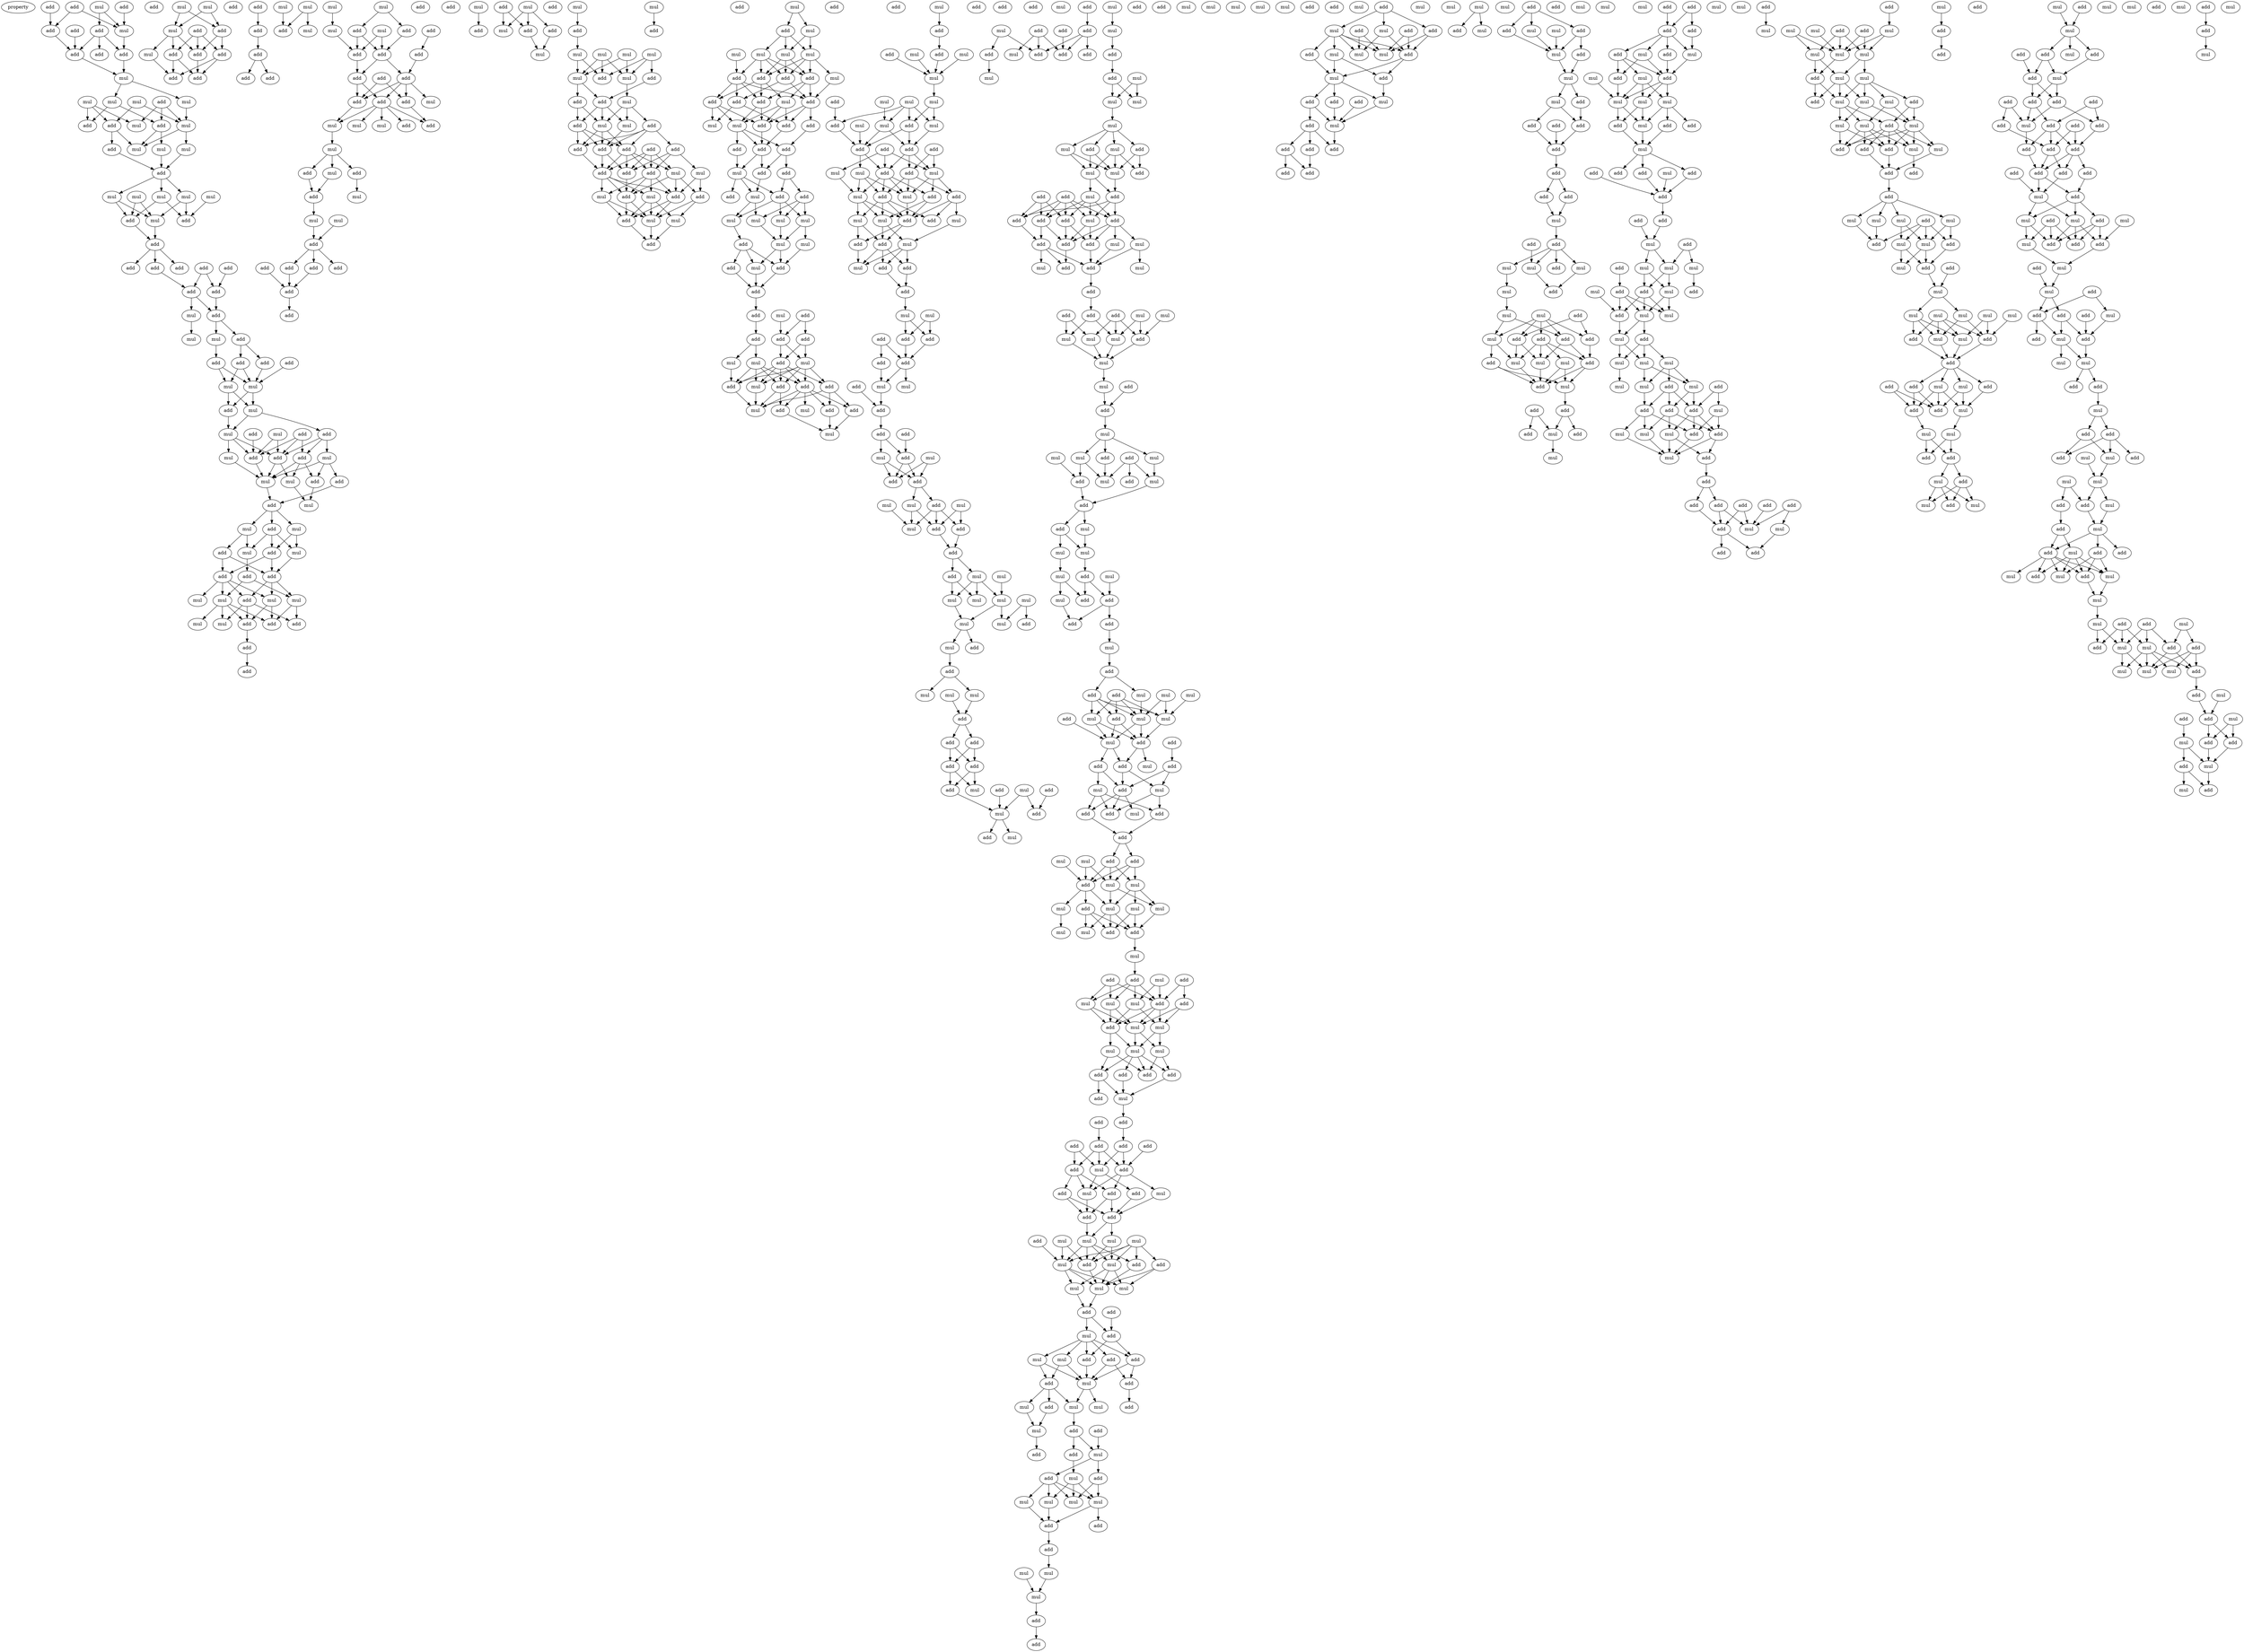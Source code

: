 digraph {
    node [fontcolor=black]
    property [mul=2,lf=1.3]
    0 [ label = add ];
    1 [ label = add ];
    2 [ label = add ];
    3 [ label = mul ];
    4 [ label = add ];
    5 [ label = add ];
    6 [ label = add ];
    7 [ label = mul ];
    8 [ label = add ];
    9 [ label = add ];
    10 [ label = add ];
    11 [ label = mul ];
    12 [ label = mul ];
    13 [ label = mul ];
    14 [ label = mul ];
    15 [ label = add ];
    16 [ label = mul ];
    17 [ label = add ];
    18 [ label = add ];
    19 [ label = mul ];
    20 [ label = add ];
    21 [ label = mul ];
    22 [ label = add ];
    23 [ label = mul ];
    24 [ label = mul ];
    25 [ label = mul ];
    26 [ label = add ];
    27 [ label = mul ];
    28 [ label = mul ];
    29 [ label = mul ];
    30 [ label = mul ];
    31 [ label = mul ];
    32 [ label = add ];
    33 [ label = add ];
    34 [ label = mul ];
    35 [ label = add ];
    36 [ label = add ];
    37 [ label = add ];
    38 [ label = add ];
    39 [ label = add ];
    40 [ label = add ];
    41 [ label = add ];
    42 [ label = add ];
    43 [ label = mul ];
    44 [ label = add ];
    45 [ label = mul ];
    46 [ label = add ];
    47 [ label = mul ];
    48 [ label = add ];
    49 [ label = add ];
    50 [ label = add ];
    51 [ label = add ];
    52 [ label = mul ];
    53 [ label = mul ];
    54 [ label = add ];
    55 [ label = mul ];
    56 [ label = add ];
    57 [ label = add ];
    58 [ label = mul ];
    59 [ label = add ];
    60 [ label = mul ];
    61 [ label = add ];
    62 [ label = mul ];
    63 [ label = add ];
    64 [ label = add ];
    65 [ label = mul ];
    66 [ label = add ];
    67 [ label = mul ];
    68 [ label = add ];
    69 [ label = mul ];
    70 [ label = mul ];
    71 [ label = add ];
    72 [ label = mul ];
    73 [ label = add ];
    74 [ label = mul ];
    75 [ label = add ];
    76 [ label = mul ];
    77 [ label = add ];
    78 [ label = add ];
    79 [ label = mul ];
    80 [ label = add ];
    81 [ label = add ];
    82 [ label = add ];
    83 [ label = mul ];
    84 [ label = add ];
    85 [ label = mul ];
    86 [ label = mul ];
    87 [ label = mul ];
    88 [ label = mul ];
    89 [ label = mul ];
    90 [ label = add ];
    91 [ label = add ];
    92 [ label = add ];
    93 [ label = add ];
    94 [ label = mul ];
    95 [ label = add ];
    96 [ label = mul ];
    97 [ label = add ];
    98 [ label = add ];
    99 [ label = mul ];
    100 [ label = add ];
    101 [ label = add ];
    102 [ label = add ];
    103 [ label = mul ];
    104 [ label = add ];
    105 [ label = add ];
    106 [ label = add ];
    107 [ label = add ];
    108 [ label = add ];
    109 [ label = add ];
    110 [ label = mul ];
    111 [ label = mul ];
    112 [ label = add ];
    113 [ label = add ];
    114 [ label = add ];
    115 [ label = mul ];
    116 [ label = mul ];
    117 [ label = mul ];
    118 [ label = mul ];
    119 [ label = add ];
    120 [ label = mul ];
    121 [ label = add ];
    122 [ label = add ];
    123 [ label = add ];
    124 [ label = add ];
    125 [ label = add ];
    126 [ label = add ];
    127 [ label = add ];
    128 [ label = add ];
    129 [ label = add ];
    130 [ label = mul ];
    131 [ label = add ];
    132 [ label = add ];
    133 [ label = mul ];
    134 [ label = add ];
    135 [ label = mul ];
    136 [ label = add ];
    137 [ label = mul ];
    138 [ label = mul ];
    139 [ label = mul ];
    140 [ label = add ];
    141 [ label = add ];
    142 [ label = mul ];
    143 [ label = add ];
    144 [ label = mul ];
    145 [ label = add ];
    146 [ label = mul ];
    147 [ label = add ];
    148 [ label = mul ];
    149 [ label = add ];
    150 [ label = add ];
    151 [ label = add ];
    152 [ label = add ];
    153 [ label = add ];
    154 [ label = add ];
    155 [ label = add ];
    156 [ label = add ];
    157 [ label = mul ];
    158 [ label = add ];
    159 [ label = mul ];
    160 [ label = add ];
    161 [ label = add ];
    162 [ label = add ];
    163 [ label = mul ];
    164 [ label = mul ];
    165 [ label = add ];
    166 [ label = mul ];
    167 [ label = mul ];
    168 [ label = mul ];
    169 [ label = mul ];
    170 [ label = mul ];
    171 [ label = add ];
    172 [ label = mul ];
    173 [ label = add ];
    174 [ label = add ];
    175 [ label = add ];
    176 [ label = mul ];
    177 [ label = add ];
    178 [ label = add ];
    179 [ label = mul ];
    180 [ label = mul ];
    181 [ label = add ];
    182 [ label = add ];
    183 [ label = add ];
    184 [ label = add ];
    185 [ label = add ];
    186 [ label = add ];
    187 [ label = mul ];
    188 [ label = add ];
    189 [ label = add ];
    190 [ label = mul ];
    191 [ label = mul ];
    192 [ label = add ];
    193 [ label = add ];
    194 [ label = mul ];
    195 [ label = add ];
    196 [ label = mul ];
    197 [ label = mul ];
    198 [ label = add ];
    199 [ label = add ];
    200 [ label = mul ];
    201 [ label = add ];
    202 [ label = add ];
    203 [ label = mul ];
    204 [ label = add ];
    205 [ label = add ];
    206 [ label = mul ];
    207 [ label = mul ];
    208 [ label = mul ];
    209 [ label = add ];
    210 [ label = mul ];
    211 [ label = mul ];
    212 [ label = add ];
    213 [ label = add ];
    214 [ label = add ];
    215 [ label = mul ];
    216 [ label = add ];
    217 [ label = add ];
    218 [ label = add ];
    219 [ label = add ];
    220 [ label = mul ];
    221 [ label = add ];
    222 [ label = mul ];
    223 [ label = add ];
    224 [ label = add ];
    225 [ label = add ];
    226 [ label = mul ];
    227 [ label = add ];
    228 [ label = add ];
    229 [ label = add ];
    230 [ label = add ];
    231 [ label = mul ];
    232 [ label = add ];
    233 [ label = mul ];
    234 [ label = add ];
    235 [ label = add ];
    236 [ label = add ];
    237 [ label = mul ];
    238 [ label = mul ];
    239 [ label = mul ];
    240 [ label = mul ];
    241 [ label = mul ];
    242 [ label = add ];
    243 [ label = mul ];
    244 [ label = add ];
    245 [ label = add ];
    246 [ label = mul ];
    247 [ label = add ];
    248 [ label = add ];
    249 [ label = add ];
    250 [ label = mul ];
    251 [ label = add ];
    252 [ label = add ];
    253 [ label = add ];
    254 [ label = mul ];
    255 [ label = mul ];
    256 [ label = add ];
    257 [ label = mul ];
    258 [ label = add ];
    259 [ label = add ];
    260 [ label = mul ];
    261 [ label = add ];
    262 [ label = add ];
    263 [ label = mul ];
    264 [ label = add ];
    265 [ label = add ];
    266 [ label = add ];
    267 [ label = mul ];
    268 [ label = mul ];
    269 [ label = mul ];
    270 [ label = add ];
    271 [ label = add ];
    272 [ label = add ];
    273 [ label = mul ];
    274 [ label = add ];
    275 [ label = mul ];
    276 [ label = mul ];
    277 [ label = mul ];
    278 [ label = mul ];
    279 [ label = mul ];
    280 [ label = add ];
    281 [ label = add ];
    282 [ label = mul ];
    283 [ label = mul ];
    284 [ label = add ];
    285 [ label = mul ];
    286 [ label = add ];
    287 [ label = add ];
    288 [ label = add ];
    289 [ label = add ];
    290 [ label = mul ];
    291 [ label = mul ];
    292 [ label = add ];
    293 [ label = mul ];
    294 [ label = add ];
    295 [ label = add ];
    296 [ label = add ];
    297 [ label = mul ];
    298 [ label = mul ];
    299 [ label = add ];
    300 [ label = mul ];
    301 [ label = add ];
    302 [ label = mul ];
    303 [ label = add ];
    304 [ label = mul ];
    305 [ label = add ];
    306 [ label = add ];
    307 [ label = mul ];
    308 [ label = add ];
    309 [ label = add ];
    310 [ label = mul ];
    311 [ label = add ];
    312 [ label = mul ];
    313 [ label = mul ];
    314 [ label = add ];
    315 [ label = add ];
    316 [ label = add ];
    317 [ label = add ];
    318 [ label = add ];
    319 [ label = add ];
    320 [ label = mul ];
    321 [ label = mul ];
    322 [ label = add ];
    323 [ label = add ];
    324 [ label = add ];
    325 [ label = add ];
    326 [ label = mul ];
    327 [ label = add ];
    328 [ label = mul ];
    329 [ label = add ];
    330 [ label = add ];
    331 [ label = mul ];
    332 [ label = add ];
    333 [ label = mul ];
    334 [ label = mul ];
    335 [ label = mul ];
    336 [ label = add ];
    337 [ label = add ];
    338 [ label = add ];
    339 [ label = add ];
    340 [ label = mul ];
    341 [ label = mul ];
    342 [ label = mul ];
    343 [ label = mul ];
    344 [ label = mul ];
    345 [ label = mul ];
    346 [ label = add ];
    347 [ label = mul ];
    348 [ label = mul ];
    349 [ label = mul ];
    350 [ label = add ];
    351 [ label = add ];
    352 [ label = mul ];
    353 [ label = mul ];
    354 [ label = mul ];
    355 [ label = add ];
    356 [ label = mul ];
    357 [ label = add ];
    358 [ label = add ];
    359 [ label = add ];
    360 [ label = add ];
    361 [ label = add ];
    362 [ label = mul ];
    363 [ label = mul ];
    364 [ label = add ];
    365 [ label = add ];
    366 [ label = add ];
    367 [ label = mul ];
    368 [ label = add ];
    369 [ label = add ];
    370 [ label = add ];
    371 [ label = mul ];
    372 [ label = add ];
    373 [ label = add ];
    374 [ label = add ];
    375 [ label = mul ];
    376 [ label = add ];
    377 [ label = add ];
    378 [ label = mul ];
    379 [ label = add ];
    380 [ label = add ];
    381 [ label = mul ];
    382 [ label = mul ];
    383 [ label = add ];
    384 [ label = add ];
    385 [ label = mul ];
    386 [ label = add ];
    387 [ label = add ];
    388 [ label = mul ];
    389 [ label = mul ];
    390 [ label = mul ];
    391 [ label = mul ];
    392 [ label = mul ];
    393 [ label = mul ];
    394 [ label = add ];
    395 [ label = add ];
    396 [ label = add ];
    397 [ label = mul ];
    398 [ label = mul ];
    399 [ label = mul ];
    400 [ label = add ];
    401 [ label = add ];
    402 [ label = add ];
    403 [ label = add ];
    404 [ label = add ];
    405 [ label = add ];
    406 [ label = mul ];
    407 [ label = add ];
    408 [ label = add ];
    409 [ label = add ];
    410 [ label = mul ];
    411 [ label = mul ];
    412 [ label = add ];
    413 [ label = add ];
    414 [ label = add ];
    415 [ label = mul ];
    416 [ label = mul ];
    417 [ label = add ];
    418 [ label = add ];
    419 [ label = mul ];
    420 [ label = add ];
    421 [ label = add ];
    422 [ label = mul ];
    423 [ label = mul ];
    424 [ label = mul ];
    425 [ label = mul ];
    426 [ label = add ];
    427 [ label = mul ];
    428 [ label = mul ];
    429 [ label = mul ];
    430 [ label = add ];
    431 [ label = add ];
    432 [ label = mul ];
    433 [ label = mul ];
    434 [ label = mul ];
    435 [ label = add ];
    436 [ label = add ];
    437 [ label = mul ];
    438 [ label = mul ];
    439 [ label = add ];
    440 [ label = add ];
    441 [ label = mul ];
    442 [ label = mul ];
    443 [ label = add ];
    444 [ label = add ];
    445 [ label = mul ];
    446 [ label = mul ];
    447 [ label = mul ];
    448 [ label = mul ];
    449 [ label = add ];
    450 [ label = mul ];
    451 [ label = mul ];
    452 [ label = add ];
    453 [ label = add ];
    454 [ label = mul ];
    455 [ label = add ];
    456 [ label = add ];
    457 [ label = mul ];
    458 [ label = add ];
    459 [ label = mul ];
    460 [ label = add ];
    461 [ label = mul ];
    462 [ label = add ];
    463 [ label = mul ];
    464 [ label = mul ];
    465 [ label = add ];
    466 [ label = mul ];
    467 [ label = mul ];
    468 [ label = add ];
    469 [ label = mul ];
    470 [ label = add ];
    471 [ label = add ];
    472 [ label = add ];
    473 [ label = mul ];
    474 [ label = add ];
    475 [ label = add ];
    476 [ label = mul ];
    477 [ label = mul ];
    478 [ label = add ];
    479 [ label = mul ];
    480 [ label = add ];
    481 [ label = add ];
    482 [ label = add ];
    483 [ label = add ];
    484 [ label = mul ];
    485 [ label = add ];
    486 [ label = add ];
    487 [ label = mul ];
    488 [ label = add ];
    489 [ label = mul ];
    490 [ label = mul ];
    491 [ label = mul ];
    492 [ label = add ];
    493 [ label = mul ];
    494 [ label = mul ];
    495 [ label = mul ];
    496 [ label = mul ];
    497 [ label = mul ];
    498 [ label = add ];
    499 [ label = add ];
    500 [ label = mul ];
    501 [ label = add ];
    502 [ label = add ];
    503 [ label = add ];
    504 [ label = mul ];
    505 [ label = mul ];
    506 [ label = add ];
    507 [ label = mul ];
    508 [ label = mul ];
    509 [ label = add ];
    510 [ label = mul ];
    511 [ label = add ];
    512 [ label = mul ];
    513 [ label = mul ];
    514 [ label = mul ];
    515 [ label = mul ];
    516 [ label = add ];
    517 [ label = add ];
    518 [ label = add ];
    519 [ label = add ];
    520 [ label = add ];
    521 [ label = mul ];
    522 [ label = add ];
    523 [ label = add ];
    524 [ label = add ];
    525 [ label = add ];
    526 [ label = add ];
    527 [ label = add ];
    528 [ label = add ];
    529 [ label = mul ];
    530 [ label = add ];
    531 [ label = mul ];
    532 [ label = mul ];
    533 [ label = add ];
    534 [ label = add ];
    535 [ label = mul ];
    536 [ label = add ];
    537 [ label = add ];
    538 [ label = add ];
    539 [ label = mul ];
    540 [ label = mul ];
    541 [ label = mul ];
    542 [ label = mul ];
    543 [ label = add ];
    544 [ label = mul ];
    545 [ label = add ];
    546 [ label = mul ];
    547 [ label = add ];
    548 [ label = add ];
    549 [ label = mul ];
    550 [ label = mul ];
    551 [ label = mul ];
    552 [ label = add ];
    553 [ label = add ];
    554 [ label = add ];
    555 [ label = mul ];
    556 [ label = mul ];
    557 [ label = mul ];
    558 [ label = add ];
    559 [ label = add ];
    560 [ label = add ];
    561 [ label = mul ];
    562 [ label = add ];
    563 [ label = add ];
    564 [ label = mul ];
    565 [ label = add ];
    566 [ label = add ];
    567 [ label = mul ];
    568 [ label = mul ];
    569 [ label = add ];
    570 [ label = add ];
    571 [ label = mul ];
    572 [ label = mul ];
    573 [ label = add ];
    574 [ label = add ];
    575 [ label = add ];
    576 [ label = add ];
    577 [ label = mul ];
    578 [ label = mul ];
    579 [ label = mul ];
    580 [ label = mul ];
    581 [ label = mul ];
    582 [ label = add ];
    583 [ label = add ];
    584 [ label = mul ];
    585 [ label = add ];
    586 [ label = add ];
    587 [ label = mul ];
    588 [ label = add ];
    589 [ label = mul ];
    590 [ label = mul ];
    591 [ label = add ];
    592 [ label = mul ];
    593 [ label = add ];
    594 [ label = add ];
    595 [ label = mul ];
    596 [ label = add ];
    597 [ label = add ];
    598 [ label = add ];
    599 [ label = mul ];
    600 [ label = add ];
    601 [ label = mul ];
    602 [ label = mul ];
    603 [ label = mul ];
    604 [ label = add ];
    605 [ label = mul ];
    606 [ label = add ];
    607 [ label = add ];
    608 [ label = mul ];
    609 [ label = add ];
    610 [ label = add ];
    611 [ label = mul ];
    612 [ label = add ];
    613 [ label = mul ];
    614 [ label = add ];
    615 [ label = add ];
    616 [ label = add ];
    617 [ label = add ];
    618 [ label = mul ];
    619 [ label = add ];
    620 [ label = mul ];
    621 [ label = add ];
    622 [ label = mul ];
    623 [ label = mul ];
    624 [ label = add ];
    625 [ label = add ];
    626 [ label = add ];
    627 [ label = mul ];
    628 [ label = add ];
    629 [ label = mul ];
    630 [ label = add ];
    631 [ label = mul ];
    632 [ label = mul ];
    633 [ label = add ];
    634 [ label = mul ];
    635 [ label = add ];
    636 [ label = add ];
    637 [ label = add ];
    638 [ label = add ];
    639 [ label = add ];
    640 [ label = mul ];
    641 [ label = add ];
    642 [ label = add ];
    643 [ label = mul ];
    644 [ label = add ];
    645 [ label = add ];
    646 [ label = mul ];
    647 [ label = add ];
    648 [ label = mul ];
    649 [ label = mul ];
    650 [ label = add ];
    651 [ label = mul ];
    652 [ label = mul ];
    653 [ label = add ];
    654 [ label = mul ];
    655 [ label = mul ];
    656 [ label = add ];
    657 [ label = add ];
    658 [ label = mul ];
    659 [ label = add ];
    660 [ label = add ];
    661 [ label = add ];
    662 [ label = mul ];
    663 [ label = add ];
    664 [ label = mul ];
    665 [ label = mul ];
    666 [ label = mul ];
    667 [ label = add ];
    668 [ label = add ];
    669 [ label = add ];
    670 [ label = mul ];
    671 [ label = mul ];
    672 [ label = add ];
    673 [ label = add ];
    674 [ label = mul ];
    675 [ label = add ];
    676 [ label = add ];
    677 [ label = add ];
    678 [ label = add ];
    679 [ label = add ];
    680 [ label = mul ];
    681 [ label = mul ];
    682 [ label = add ];
    683 [ label = mul ];
    684 [ label = add ];
    685 [ label = add ];
    686 [ label = mul ];
    687 [ label = mul ];
    688 [ label = mul ];
    689 [ label = mul ];
    690 [ label = add ];
    691 [ label = add ];
    692 [ label = add ];
    693 [ label = mul ];
    694 [ label = mul ];
    695 [ label = mul ];
    696 [ label = add ];
    697 [ label = mul ];
    698 [ label = add ];
    699 [ label = add ];
    700 [ label = add ];
    701 [ label = add ];
    702 [ label = add ];
    703 [ label = mul ];
    704 [ label = add ];
    705 [ label = add ];
    706 [ label = mul ];
    707 [ label = mul ];
    708 [ label = add ];
    709 [ label = mul ];
    710 [ label = mul ];
    711 [ label = mul ];
    712 [ label = add ];
    713 [ label = add ];
    714 [ label = add ];
    715 [ label = mul ];
    716 [ label = add ];
    717 [ label = mul ];
    718 [ label = mul ];
    719 [ label = add ];
    720 [ label = mul ];
    721 [ label = mul ];
    722 [ label = mul ];
    723 [ label = mul ];
    724 [ label = add ];
    725 [ label = mul ];
    726 [ label = add ];
    727 [ label = mul ];
    728 [ label = mul ];
    729 [ label = add ];
    730 [ label = add ];
    731 [ label = mul ];
    732 [ label = add ];
    733 [ label = mul ];
    734 [ label = add ];
    735 [ label = mul ];
    736 [ label = mul ];
    737 [ label = add ];
    738 [ label = mul ];
    739 [ label = add ];
    740 [ label = add ];
    741 [ label = add ];
    742 [ label = add ];
    743 [ label = add ];
    744 [ label = add ];
    745 [ label = add ];
    746 [ label = mul ];
    747 [ label = add ];
    748 [ label = mul ];
    749 [ label = add ];
    750 [ label = add ];
    751 [ label = add ];
    752 [ label = mul ];
    753 [ label = add ];
    754 [ label = add ];
    755 [ label = mul ];
    756 [ label = mul ];
    757 [ label = add ];
    758 [ label = mul ];
    759 [ label = mul ];
    760 [ label = mul ];
    761 [ label = mul ];
    762 [ label = add ];
    763 [ label = mul ];
    764 [ label = mul ];
    765 [ label = mul ];
    766 [ label = add ];
    767 [ label = mul ];
    768 [ label = mul ];
    769 [ label = add ];
    770 [ label = mul ];
    771 [ label = add ];
    772 [ label = mul ];
    773 [ label = mul ];
    774 [ label = mul ];
    775 [ label = add ];
    776 [ label = add ];
    777 [ label = mul ];
    778 [ label = add ];
    779 [ label = add ];
    780 [ label = add ];
    781 [ label = add ];
    782 [ label = mul ];
    783 [ label = mul ];
    784 [ label = mul ];
    785 [ label = mul ];
    786 [ label = add ];
    787 [ label = add ];
    788 [ label = add ];
    789 [ label = mul ];
    790 [ label = mul ];
    791 [ label = add ];
    792 [ label = add ];
    793 [ label = mul ];
    794 [ label = mul ];
    795 [ label = mul ];
    796 [ label = mul ];
    797 [ label = mul ];
    798 [ label = mul ];
    799 [ label = mul ];
    800 [ label = add ];
    801 [ label = mul ];
    802 [ label = add ];
    803 [ label = mul ];
    804 [ label = add ];
    805 [ label = mul ];
    806 [ label = add ];
    807 [ label = add ];
    808 [ label = add ];
    809 [ label = mul ];
    810 [ label = add ];
    811 [ label = mul ];
    812 [ label = add ];
    813 [ label = mul ];
    814 [ label = mul ];
    815 [ label = add ];
    816 [ label = add ];
    817 [ label = add ];
    818 [ label = mul ];
    819 [ label = mul ];
    820 [ label = add ];
    821 [ label = mul ];
    822 [ label = mul ];
    823 [ label = add ];
    824 [ label = add ];
    825 [ label = add ];
    826 [ label = mul ];
    827 [ label = add ];
    828 [ label = mul ];
    829 [ label = mul ];
    830 [ label = add ];
    831 [ label = mul ];
    832 [ label = add ];
    833 [ label = add ];
    834 [ label = add ];
    835 [ label = mul ];
    836 [ label = add ];
    837 [ label = add ];
    838 [ label = add ];
    839 [ label = add ];
    840 [ label = add ];
    841 [ label = add ];
    842 [ label = add ];
    843 [ label = add ];
    844 [ label = mul ];
    845 [ label = add ];
    846 [ label = add ];
    847 [ label = add ];
    848 [ label = add ];
    849 [ label = add ];
    850 [ label = add ];
    851 [ label = add ];
    852 [ label = add ];
    853 [ label = mul ];
    854 [ label = add ];
    855 [ label = mul ];
    856 [ label = add ];
    857 [ label = mul ];
    858 [ label = mul ];
    859 [ label = add ];
    860 [ label = mul ];
    861 [ label = add ];
    862 [ label = add ];
    863 [ label = add ];
    864 [ label = mul ];
    865 [ label = mul ];
    866 [ label = add ];
    867 [ label = add ];
    868 [ label = add ];
    869 [ label = mul ];
    870 [ label = add ];
    871 [ label = mul ];
    872 [ label = add ];
    873 [ label = add ];
    874 [ label = mul ];
    875 [ label = mul ];
    876 [ label = mul ];
    877 [ label = add ];
    878 [ label = add ];
    879 [ label = add ];
    880 [ label = mul ];
    881 [ label = add ];
    882 [ label = add ];
    883 [ label = add ];
    884 [ label = add ];
    885 [ label = mul ];
    886 [ label = mul ];
    887 [ label = mul ];
    888 [ label = mul ];
    889 [ label = mul ];
    890 [ label = mul ];
    891 [ label = add ];
    892 [ label = add ];
    893 [ label = add ];
    894 [ label = mul ];
    895 [ label = mul ];
    896 [ label = add ];
    897 [ label = add ];
    898 [ label = add ];
    899 [ label = add ];
    900 [ label = mul ];
    901 [ label = mul ];
    902 [ label = mul ];
    903 [ label = add ];
    904 [ label = mul ];
    905 [ label = add ];
    906 [ label = mul ];
    907 [ label = add ];
    908 [ label = mul ];
    909 [ label = mul ];
    910 [ label = add ];
    911 [ label = add ];
    912 [ label = add ];
    913 [ label = mul ];
    914 [ label = mul ];
    915 [ label = mul ];
    916 [ label = add ];
    917 [ label = mul ];
    918 [ label = add ];
    919 [ label = mul ];
    920 [ label = mul ];
    921 [ label = add ];
    922 [ label = add ];
    923 [ label = mul ];
    924 [ label = add ];
    925 [ label = add ];
    926 [ label = add ];
    927 [ label = mul ];
    928 [ label = mul ];
    929 [ label = add ];
    930 [ label = add ];
    931 [ label = add ];
    932 [ label = mul ];
    933 [ label = mul ];
    0 -> 5 [ name = 0 ];
    1 -> 5 [ name = 1 ];
    1 -> 7 [ name = 2 ];
    2 -> 7 [ name = 3 ];
    3 -> 6 [ name = 4 ];
    3 -> 7 [ name = 5 ];
    4 -> 8 [ name = 6 ];
    5 -> 8 [ name = 7 ];
    6 -> 8 [ name = 8 ];
    6 -> 9 [ name = 9 ];
    6 -> 10 [ name = 10 ];
    7 -> 10 [ name = 11 ];
    8 -> 11 [ name = 12 ];
    10 -> 11 [ name = 13 ];
    11 -> 13 [ name = 14 ];
    11 -> 16 [ name = 15 ];
    12 -> 17 [ name = 16 ];
    12 -> 18 [ name = 17 ];
    12 -> 21 [ name = 18 ];
    13 -> 17 [ name = 19 ];
    13 -> 20 [ name = 20 ];
    14 -> 18 [ name = 21 ];
    14 -> 19 [ name = 22 ];
    15 -> 19 [ name = 23 ];
    15 -> 20 [ name = 24 ];
    15 -> 21 [ name = 25 ];
    16 -> 19 [ name = 26 ];
    18 -> 22 [ name = 27 ];
    18 -> 23 [ name = 28 ];
    19 -> 23 [ name = 29 ];
    19 -> 24 [ name = 30 ];
    20 -> 23 [ name = 31 ];
    20 -> 25 [ name = 32 ];
    22 -> 26 [ name = 33 ];
    24 -> 26 [ name = 34 ];
    25 -> 26 [ name = 35 ];
    26 -> 28 [ name = 36 ];
    26 -> 30 [ name = 37 ];
    26 -> 31 [ name = 38 ];
    27 -> 33 [ name = 39 ];
    27 -> 34 [ name = 40 ];
    28 -> 33 [ name = 41 ];
    28 -> 34 [ name = 42 ];
    29 -> 32 [ name = 43 ];
    30 -> 32 [ name = 44 ];
    30 -> 33 [ name = 45 ];
    31 -> 32 [ name = 46 ];
    31 -> 34 [ name = 47 ];
    33 -> 35 [ name = 48 ];
    34 -> 35 [ name = 49 ];
    35 -> 36 [ name = 50 ];
    35 -> 37 [ name = 51 ];
    35 -> 38 [ name = 52 ];
    38 -> 41 [ name = 53 ];
    39 -> 41 [ name = 54 ];
    39 -> 42 [ name = 55 ];
    40 -> 42 [ name = 56 ];
    41 -> 43 [ name = 57 ];
    41 -> 44 [ name = 58 ];
    42 -> 44 [ name = 59 ];
    43 -> 47 [ name = 60 ];
    44 -> 45 [ name = 61 ];
    44 -> 46 [ name = 62 ];
    45 -> 51 [ name = 63 ];
    46 -> 48 [ name = 64 ];
    46 -> 50 [ name = 65 ];
    48 -> 53 [ name = 66 ];
    49 -> 53 [ name = 67 ];
    50 -> 52 [ name = 68 ];
    50 -> 53 [ name = 69 ];
    51 -> 52 [ name = 70 ];
    51 -> 53 [ name = 71 ];
    52 -> 54 [ name = 72 ];
    52 -> 55 [ name = 73 ];
    53 -> 54 [ name = 74 ];
    53 -> 55 [ name = 75 ];
    54 -> 58 [ name = 76 ];
    55 -> 58 [ name = 77 ];
    55 -> 59 [ name = 78 ];
    56 -> 64 [ name = 79 ];
    57 -> 61 [ name = 80 ];
    57 -> 63 [ name = 81 ];
    57 -> 64 [ name = 82 ];
    58 -> 63 [ name = 83 ];
    58 -> 64 [ name = 84 ];
    58 -> 65 [ name = 85 ];
    59 -> 61 [ name = 86 ];
    59 -> 62 [ name = 87 ];
    59 -> 63 [ name = 88 ];
    60 -> 63 [ name = 89 ];
    60 -> 64 [ name = 90 ];
    61 -> 67 [ name = 91 ];
    61 -> 68 [ name = 92 ];
    61 -> 69 [ name = 93 ];
    62 -> 66 [ name = 94 ];
    62 -> 68 [ name = 95 ];
    62 -> 69 [ name = 96 ];
    63 -> 67 [ name = 97 ];
    63 -> 69 [ name = 98 ];
    64 -> 69 [ name = 99 ];
    65 -> 69 [ name = 100 ];
    66 -> 71 [ name = 101 ];
    67 -> 70 [ name = 102 ];
    68 -> 70 [ name = 103 ];
    69 -> 71 [ name = 104 ];
    71 -> 72 [ name = 105 ];
    71 -> 74 [ name = 106 ];
    71 -> 75 [ name = 107 ];
    72 -> 76 [ name = 108 ];
    72 -> 78 [ name = 109 ];
    74 -> 77 [ name = 110 ];
    74 -> 79 [ name = 111 ];
    75 -> 76 [ name = 112 ];
    75 -> 77 [ name = 113 ];
    75 -> 79 [ name = 114 ];
    76 -> 80 [ name = 115 ];
    77 -> 81 [ name = 116 ];
    77 -> 82 [ name = 117 ];
    78 -> 81 [ name = 118 ];
    78 -> 82 [ name = 119 ];
    79 -> 82 [ name = 120 ];
    80 -> 83 [ name = 121 ];
    80 -> 86 [ name = 122 ];
    81 -> 84 [ name = 123 ];
    81 -> 85 [ name = 124 ];
    81 -> 86 [ name = 125 ];
    81 -> 87 [ name = 126 ];
    82 -> 83 [ name = 127 ];
    82 -> 84 [ name = 128 ];
    82 -> 85 [ name = 129 ];
    83 -> 91 [ name = 130 ];
    83 -> 92 [ name = 131 ];
    84 -> 89 [ name = 132 ];
    84 -> 90 [ name = 133 ];
    84 -> 91 [ name = 134 ];
    85 -> 90 [ name = 135 ];
    85 -> 92 [ name = 136 ];
    86 -> 88 [ name = 137 ];
    86 -> 89 [ name = 138 ];
    86 -> 90 [ name = 139 ];
    86 -> 92 [ name = 140 ];
    90 -> 93 [ name = 141 ];
    93 -> 97 [ name = 142 ];
    94 -> 99 [ name = 143 ];
    94 -> 100 [ name = 144 ];
    96 -> 99 [ name = 145 ];
    96 -> 100 [ name = 146 ];
    98 -> 101 [ name = 147 ];
    98 -> 102 [ name = 148 ];
    98 -> 104 [ name = 149 ];
    99 -> 102 [ name = 150 ];
    99 -> 103 [ name = 151 ];
    99 -> 104 [ name = 152 ];
    100 -> 101 [ name = 153 ];
    100 -> 102 [ name = 154 ];
    101 -> 106 [ name = 155 ];
    101 -> 107 [ name = 156 ];
    102 -> 106 [ name = 157 ];
    103 -> 107 [ name = 158 ];
    104 -> 106 [ name = 159 ];
    104 -> 107 [ name = 160 ];
    105 -> 108 [ name = 161 ];
    108 -> 109 [ name = 162 ];
    109 -> 112 [ name = 163 ];
    109 -> 113 [ name = 164 ];
    110 -> 114 [ name = 165 ];
    110 -> 115 [ name = 166 ];
    111 -> 114 [ name = 167 ];
    116 -> 121 [ name = 168 ];
    116 -> 122 [ name = 169 ];
    117 -> 118 [ name = 170 ];
    118 -> 123 [ name = 171 ];
    119 -> 125 [ name = 172 ];
    120 -> 123 [ name = 173 ];
    120 -> 124 [ name = 174 ];
    121 -> 123 [ name = 175 ];
    121 -> 124 [ name = 176 ];
    122 -> 124 [ name = 177 ];
    123 -> 128 [ name = 178 ];
    124 -> 126 [ name = 179 ];
    124 -> 128 [ name = 180 ];
    125 -> 126 [ name = 181 ];
    126 -> 129 [ name = 182 ];
    126 -> 130 [ name = 183 ];
    126 -> 131 [ name = 184 ];
    126 -> 132 [ name = 185 ];
    127 -> 129 [ name = 186 ];
    127 -> 131 [ name = 187 ];
    128 -> 131 [ name = 188 ];
    128 -> 132 [ name = 189 ];
    129 -> 134 [ name = 190 ];
    131 -> 137 [ name = 191 ];
    132 -> 133 [ name = 192 ];
    132 -> 134 [ name = 193 ];
    132 -> 135 [ name = 194 ];
    132 -> 136 [ name = 195 ];
    132 -> 137 [ name = 196 ];
    137 -> 138 [ name = 197 ];
    138 -> 139 [ name = 198 ];
    138 -> 140 [ name = 199 ];
    138 -> 141 [ name = 200 ];
    139 -> 143 [ name = 201 ];
    140 -> 143 [ name = 202 ];
    141 -> 142 [ name = 203 ];
    143 -> 144 [ name = 204 ];
    144 -> 150 [ name = 205 ];
    146 -> 150 [ name = 206 ];
    148 -> 149 [ name = 207 ];
    150 -> 151 [ name = 208 ];
    150 -> 152 [ name = 209 ];
    150 -> 154 [ name = 210 ];
    151 -> 155 [ name = 211 ];
    152 -> 155 [ name = 212 ];
    153 -> 155 [ name = 213 ];
    155 -> 156 [ name = 214 ];
    157 -> 159 [ name = 215 ];
    157 -> 160 [ name = 216 ];
    157 -> 161 [ name = 217 ];
    158 -> 159 [ name = 218 ];
    158 -> 161 [ name = 219 ];
    160 -> 164 [ name = 220 ];
    161 -> 164 [ name = 221 ];
    163 -> 165 [ name = 222 ];
    165 -> 166 [ name = 223 ];
    166 -> 171 [ name = 224 ];
    166 -> 172 [ name = 225 ];
    167 -> 170 [ name = 226 ];
    167 -> 171 [ name = 227 ];
    167 -> 172 [ name = 228 ];
    168 -> 170 [ name = 229 ];
    168 -> 171 [ name = 230 ];
    168 -> 173 [ name = 231 ];
    169 -> 170 [ name = 232 ];
    169 -> 172 [ name = 233 ];
    170 -> 176 [ name = 234 ];
    172 -> 174 [ name = 235 ];
    172 -> 175 [ name = 236 ];
    173 -> 175 [ name = 237 ];
    174 -> 178 [ name = 238 ];
    174 -> 179 [ name = 239 ];
    175 -> 178 [ name = 240 ];
    175 -> 179 [ name = 241 ];
    175 -> 180 [ name = 242 ];
    176 -> 177 [ name = 243 ];
    176 -> 179 [ name = 244 ];
    176 -> 180 [ name = 245 ];
    177 -> 181 [ name = 246 ];
    177 -> 183 [ name = 247 ];
    177 -> 184 [ name = 248 ];
    177 -> 185 [ name = 249 ];
    178 -> 181 [ name = 250 ];
    178 -> 183 [ name = 251 ];
    178 -> 185 [ name = 252 ];
    179 -> 181 [ name = 253 ];
    179 -> 183 [ name = 254 ];
    179 -> 185 [ name = 255 ];
    180 -> 181 [ name = 256 ];
    181 -> 186 [ name = 257 ];
    181 -> 188 [ name = 258 ];
    182 -> 186 [ name = 259 ];
    182 -> 188 [ name = 260 ];
    182 -> 189 [ name = 261 ];
    182 -> 190 [ name = 262 ];
    183 -> 186 [ name = 263 ];
    184 -> 187 [ name = 264 ];
    184 -> 188 [ name = 265 ];
    184 -> 189 [ name = 266 ];
    185 -> 186 [ name = 267 ];
    185 -> 188 [ name = 268 ];
    185 -> 189 [ name = 269 ];
    185 -> 190 [ name = 270 ];
    186 -> 191 [ name = 271 ];
    186 -> 192 [ name = 272 ];
    186 -> 193 [ name = 273 ];
    186 -> 194 [ name = 274 ];
    187 -> 193 [ name = 275 ];
    187 -> 195 [ name = 276 ];
    188 -> 192 [ name = 277 ];
    189 -> 191 [ name = 278 ];
    189 -> 192 [ name = 279 ];
    189 -> 193 [ name = 280 ];
    189 -> 194 [ name = 281 ];
    190 -> 192 [ name = 282 ];
    190 -> 193 [ name = 283 ];
    190 -> 195 [ name = 284 ];
    191 -> 197 [ name = 285 ];
    191 -> 198 [ name = 286 ];
    192 -> 197 [ name = 287 ];
    192 -> 198 [ name = 288 ];
    193 -> 197 [ name = 289 ];
    193 -> 198 [ name = 290 ];
    194 -> 196 [ name = 291 ];
    194 -> 197 [ name = 292 ];
    194 -> 198 [ name = 293 ];
    195 -> 196 [ name = 294 ];
    195 -> 197 [ name = 295 ];
    196 -> 199 [ name = 296 ];
    197 -> 199 [ name = 297 ];
    198 -> 199 [ name = 298 ];
    200 -> 201 [ name = 299 ];
    203 -> 205 [ name = 300 ];
    203 -> 206 [ name = 301 ];
    205 -> 208 [ name = 302 ];
    205 -> 210 [ name = 303 ];
    205 -> 211 [ name = 304 ];
    206 -> 208 [ name = 305 ];
    206 -> 210 [ name = 306 ];
    207 -> 214 [ name = 307 ];
    208 -> 212 [ name = 308 ];
    208 -> 213 [ name = 309 ];
    208 -> 215 [ name = 310 ];
    208 -> 216 [ name = 311 ];
    210 -> 212 [ name = 312 ];
    210 -> 213 [ name = 313 ];
    210 -> 216 [ name = 314 ];
    211 -> 212 [ name = 315 ];
    211 -> 213 [ name = 316 ];
    211 -> 214 [ name = 317 ];
    211 -> 216 [ name = 318 ];
    212 -> 217 [ name = 319 ];
    212 -> 221 [ name = 320 ];
    213 -> 219 [ name = 321 ];
    213 -> 220 [ name = 322 ];
    213 -> 221 [ name = 323 ];
    214 -> 217 [ name = 324 ];
    214 -> 218 [ name = 325 ];
    214 -> 219 [ name = 326 ];
    214 -> 221 [ name = 327 ];
    215 -> 221 [ name = 328 ];
    216 -> 218 [ name = 329 ];
    216 -> 219 [ name = 330 ];
    216 -> 220 [ name = 331 ];
    217 -> 222 [ name = 332 ];
    217 -> 223 [ name = 333 ];
    218 -> 222 [ name = 334 ];
    218 -> 224 [ name = 335 ];
    218 -> 226 [ name = 336 ];
    219 -> 224 [ name = 337 ];
    219 -> 226 [ name = 338 ];
    220 -> 223 [ name = 339 ];
    220 -> 224 [ name = 340 ];
    220 -> 226 [ name = 341 ];
    221 -> 223 [ name = 342 ];
    221 -> 224 [ name = 343 ];
    221 -> 225 [ name = 344 ];
    223 -> 227 [ name = 345 ];
    224 -> 227 [ name = 346 ];
    225 -> 229 [ name = 347 ];
    226 -> 227 [ name = 348 ];
    226 -> 228 [ name = 349 ];
    226 -> 229 [ name = 350 ];
    227 -> 231 [ name = 351 ];
    227 -> 232 [ name = 352 ];
    228 -> 231 [ name = 353 ];
    229 -> 230 [ name = 354 ];
    229 -> 232 [ name = 355 ];
    230 -> 234 [ name = 356 ];
    230 -> 235 [ name = 357 ];
    231 -> 233 [ name = 358 ];
    231 -> 234 [ name = 359 ];
    231 -> 236 [ name = 360 ];
    232 -> 233 [ name = 361 ];
    233 -> 237 [ name = 362 ];
    233 -> 239 [ name = 363 ];
    234 -> 237 [ name = 364 ];
    234 -> 238 [ name = 365 ];
    234 -> 240 [ name = 366 ];
    235 -> 238 [ name = 367 ];
    235 -> 239 [ name = 368 ];
    235 -> 240 [ name = 369 ];
    237 -> 242 [ name = 370 ];
    238 -> 241 [ name = 371 ];
    238 -> 243 [ name = 372 ];
    239 -> 241 [ name = 373 ];
    240 -> 241 [ name = 374 ];
    241 -> 244 [ name = 375 ];
    241 -> 246 [ name = 376 ];
    242 -> 244 [ name = 377 ];
    242 -> 245 [ name = 378 ];
    242 -> 246 [ name = 379 ];
    243 -> 244 [ name = 380 ];
    244 -> 247 [ name = 381 ];
    245 -> 247 [ name = 382 ];
    246 -> 247 [ name = 383 ];
    247 -> 249 [ name = 384 ];
    248 -> 252 [ name = 385 ];
    248 -> 253 [ name = 386 ];
    249 -> 251 [ name = 387 ];
    250 -> 252 [ name = 388 ];
    251 -> 254 [ name = 389 ];
    251 -> 255 [ name = 390 ];
    252 -> 256 [ name = 391 ];
    252 -> 257 [ name = 392 ];
    253 -> 256 [ name = 393 ];
    253 -> 257 [ name = 394 ];
    254 -> 262 [ name = 395 ];
    255 -> 258 [ name = 396 ];
    255 -> 259 [ name = 397 ];
    255 -> 260 [ name = 398 ];
    255 -> 262 [ name = 399 ];
    256 -> 258 [ name = 400 ];
    256 -> 259 [ name = 401 ];
    256 -> 260 [ name = 402 ];
    256 -> 261 [ name = 403 ];
    256 -> 262 [ name = 404 ];
    257 -> 258 [ name = 405 ];
    257 -> 259 [ name = 406 ];
    257 -> 260 [ name = 407 ];
    257 -> 261 [ name = 408 ];
    257 -> 262 [ name = 409 ];
    258 -> 263 [ name = 410 ];
    258 -> 264 [ name = 411 ];
    258 -> 265 [ name = 412 ];
    258 -> 266 [ name = 413 ];
    258 -> 267 [ name = 414 ];
    259 -> 263 [ name = 415 ];
    259 -> 265 [ name = 416 ];
    260 -> 263 [ name = 417 ];
    261 -> 263 [ name = 418 ];
    261 -> 264 [ name = 419 ];
    261 -> 266 [ name = 420 ];
    262 -> 263 [ name = 421 ];
    264 -> 268 [ name = 422 ];
    265 -> 268 [ name = 423 ];
    266 -> 268 [ name = 424 ];
    269 -> 271 [ name = 425 ];
    271 -> 274 [ name = 426 ];
    272 -> 276 [ name = 427 ];
    273 -> 276 [ name = 428 ];
    274 -> 276 [ name = 429 ];
    275 -> 276 [ name = 430 ];
    276 -> 277 [ name = 431 ];
    277 -> 281 [ name = 432 ];
    277 -> 282 [ name = 433 ];
    278 -> 283 [ name = 434 ];
    279 -> 281 [ name = 435 ];
    279 -> 282 [ name = 436 ];
    279 -> 283 [ name = 437 ];
    279 -> 284 [ name = 438 ];
    280 -> 284 [ name = 439 ];
    281 -> 286 [ name = 440 ];
    281 -> 288 [ name = 441 ];
    282 -> 288 [ name = 442 ];
    283 -> 286 [ name = 443 ];
    283 -> 288 [ name = 444 ];
    284 -> 286 [ name = 445 ];
    285 -> 286 [ name = 446 ];
    286 -> 290 [ name = 447 ];
    286 -> 294 [ name = 448 ];
    287 -> 292 [ name = 449 ];
    287 -> 293 [ name = 450 ];
    288 -> 292 [ name = 451 ];
    288 -> 293 [ name = 452 ];
    288 -> 294 [ name = 453 ];
    289 -> 291 [ name = 454 ];
    289 -> 293 [ name = 455 ];
    289 -> 294 [ name = 456 ];
    290 -> 296 [ name = 457 ];
    290 -> 297 [ name = 458 ];
    290 -> 298 [ name = 459 ];
    291 -> 298 [ name = 460 ];
    292 -> 295 [ name = 461 ];
    292 -> 296 [ name = 462 ];
    292 -> 297 [ name = 463 ];
    293 -> 295 [ name = 464 ];
    293 -> 297 [ name = 465 ];
    293 -> 299 [ name = 466 ];
    294 -> 296 [ name = 467 ];
    294 -> 297 [ name = 468 ];
    294 -> 298 [ name = 469 ];
    294 -> 299 [ name = 470 ];
    295 -> 301 [ name = 471 ];
    295 -> 303 [ name = 472 ];
    295 -> 304 [ name = 473 ];
    296 -> 300 [ name = 474 ];
    296 -> 301 [ name = 475 ];
    296 -> 302 [ name = 476 ];
    296 -> 303 [ name = 477 ];
    297 -> 301 [ name = 478 ];
    298 -> 300 [ name = 479 ];
    298 -> 301 [ name = 480 ];
    298 -> 302 [ name = 481 ];
    299 -> 300 [ name = 482 ];
    299 -> 301 [ name = 483 ];
    300 -> 305 [ name = 484 ];
    300 -> 307 [ name = 485 ];
    301 -> 305 [ name = 486 ];
    301 -> 306 [ name = 487 ];
    302 -> 305 [ name = 488 ];
    302 -> 306 [ name = 489 ];
    304 -> 307 [ name = 490 ];
    305 -> 308 [ name = 491 ];
    305 -> 309 [ name = 492 ];
    305 -> 310 [ name = 493 ];
    306 -> 310 [ name = 494 ];
    307 -> 308 [ name = 495 ];
    307 -> 309 [ name = 496 ];
    307 -> 310 [ name = 497 ];
    308 -> 311 [ name = 498 ];
    309 -> 311 [ name = 499 ];
    311 -> 313 [ name = 500 ];
    312 -> 314 [ name = 501 ];
    312 -> 315 [ name = 502 ];
    313 -> 314 [ name = 503 ];
    313 -> 315 [ name = 504 ];
    314 -> 319 [ name = 505 ];
    315 -> 319 [ name = 506 ];
    316 -> 318 [ name = 507 ];
    316 -> 319 [ name = 508 ];
    318 -> 320 [ name = 509 ];
    319 -> 320 [ name = 510 ];
    319 -> 321 [ name = 511 ];
    320 -> 323 [ name = 512 ];
    322 -> 323 [ name = 513 ];
    323 -> 325 [ name = 514 ];
    324 -> 327 [ name = 515 ];
    325 -> 326 [ name = 516 ];
    325 -> 327 [ name = 517 ];
    326 -> 329 [ name = 518 ];
    326 -> 330 [ name = 519 ];
    327 -> 329 [ name = 520 ];
    327 -> 330 [ name = 521 ];
    328 -> 329 [ name = 522 ];
    328 -> 330 [ name = 523 ];
    329 -> 332 [ name = 524 ];
    329 -> 334 [ name = 525 ];
    331 -> 336 [ name = 526 ];
    331 -> 337 [ name = 527 ];
    332 -> 335 [ name = 528 ];
    332 -> 336 [ name = 529 ];
    332 -> 337 [ name = 530 ];
    333 -> 335 [ name = 531 ];
    334 -> 335 [ name = 532 ];
    334 -> 336 [ name = 533 ];
    336 -> 338 [ name = 534 ];
    337 -> 338 [ name = 535 ];
    338 -> 339 [ name = 536 ];
    338 -> 341 [ name = 537 ];
    339 -> 343 [ name = 538 ];
    339 -> 345 [ name = 539 ];
    340 -> 344 [ name = 540 ];
    341 -> 343 [ name = 541 ];
    341 -> 344 [ name = 542 ];
    341 -> 345 [ name = 543 ];
    342 -> 346 [ name = 544 ];
    342 -> 347 [ name = 545 ];
    343 -> 348 [ name = 546 ];
    344 -> 347 [ name = 547 ];
    344 -> 348 [ name = 548 ];
    348 -> 349 [ name = 549 ];
    348 -> 350 [ name = 550 ];
    349 -> 351 [ name = 551 ];
    351 -> 353 [ name = 552 ];
    351 -> 354 [ name = 553 ];
    352 -> 357 [ name = 554 ];
    354 -> 357 [ name = 555 ];
    357 -> 358 [ name = 556 ];
    357 -> 359 [ name = 557 ];
    358 -> 360 [ name = 558 ];
    358 -> 361 [ name = 559 ];
    359 -> 360 [ name = 560 ];
    359 -> 361 [ name = 561 ];
    360 -> 362 [ name = 562 ];
    360 -> 366 [ name = 563 ];
    361 -> 362 [ name = 564 ];
    361 -> 366 [ name = 565 ];
    363 -> 367 [ name = 566 ];
    363 -> 368 [ name = 567 ];
    364 -> 368 [ name = 568 ];
    365 -> 367 [ name = 569 ];
    366 -> 367 [ name = 570 ];
    367 -> 370 [ name = 571 ];
    367 -> 371 [ name = 572 ];
    369 -> 374 [ name = 573 ];
    372 -> 379 [ name = 574 ];
    373 -> 376 [ name = 575 ];
    373 -> 378 [ name = 576 ];
    373 -> 379 [ name = 577 ];
    374 -> 376 [ name = 578 ];
    374 -> 377 [ name = 579 ];
    374 -> 379 [ name = 580 ];
    375 -> 376 [ name = 581 ];
    375 -> 380 [ name = 582 ];
    380 -> 381 [ name = 583 ];
    382 -> 385 [ name = 584 ];
    385 -> 386 [ name = 585 ];
    386 -> 387 [ name = 586 ];
    387 -> 389 [ name = 587 ];
    387 -> 390 [ name = 588 ];
    388 -> 389 [ name = 589 ];
    388 -> 390 [ name = 590 ];
    389 -> 391 [ name = 591 ];
    391 -> 392 [ name = 592 ];
    391 -> 393 [ name = 593 ];
    391 -> 394 [ name = 594 ];
    391 -> 395 [ name = 595 ];
    392 -> 397 [ name = 596 ];
    392 -> 398 [ name = 597 ];
    393 -> 396 [ name = 598 ];
    393 -> 397 [ name = 599 ];
    393 -> 398 [ name = 600 ];
    394 -> 397 [ name = 601 ];
    394 -> 398 [ name = 602 ];
    395 -> 396 [ name = 603 ];
    395 -> 398 [ name = 604 ];
    397 -> 399 [ name = 605 ];
    397 -> 401 [ name = 606 ];
    398 -> 401 [ name = 607 ];
    399 -> 403 [ name = 608 ];
    399 -> 405 [ name = 609 ];
    399 -> 406 [ name = 610 ];
    399 -> 407 [ name = 611 ];
    400 -> 403 [ name = 612 ];
    400 -> 404 [ name = 613 ];
    400 -> 407 [ name = 614 ];
    401 -> 404 [ name = 615 ];
    401 -> 405 [ name = 616 ];
    401 -> 406 [ name = 617 ];
    402 -> 403 [ name = 618 ];
    402 -> 404 [ name = 619 ];
    402 -> 405 [ name = 620 ];
    402 -> 406 [ name = 621 ];
    402 -> 407 [ name = 622 ];
    403 -> 409 [ name = 623 ];
    403 -> 412 [ name = 624 ];
    404 -> 409 [ name = 625 ];
    405 -> 408 [ name = 626 ];
    405 -> 410 [ name = 627 ];
    405 -> 411 [ name = 628 ];
    405 -> 412 [ name = 629 ];
    406 -> 408 [ name = 630 ];
    406 -> 412 [ name = 631 ];
    407 -> 408 [ name = 632 ];
    407 -> 412 [ name = 633 ];
    408 -> 414 [ name = 634 ];
    409 -> 413 [ name = 635 ];
    409 -> 414 [ name = 636 ];
    409 -> 415 [ name = 637 ];
    410 -> 414 [ name = 638 ];
    411 -> 414 [ name = 639 ];
    411 -> 416 [ name = 640 ];
    412 -> 413 [ name = 641 ];
    414 -> 417 [ name = 642 ];
    417 -> 418 [ name = 643 ];
    418 -> 424 [ name = 644 ];
    418 -> 425 [ name = 645 ];
    419 -> 425 [ name = 646 ];
    419 -> 426 [ name = 647 ];
    420 -> 423 [ name = 648 ];
    420 -> 424 [ name = 649 ];
    421 -> 423 [ name = 650 ];
    421 -> 425 [ name = 651 ];
    421 -> 426 [ name = 652 ];
    422 -> 426 [ name = 653 ];
    423 -> 427 [ name = 654 ];
    424 -> 427 [ name = 655 ];
    425 -> 427 [ name = 656 ];
    426 -> 427 [ name = 657 ];
    427 -> 428 [ name = 658 ];
    428 -> 431 [ name = 659 ];
    430 -> 431 [ name = 660 ];
    431 -> 433 [ name = 661 ];
    433 -> 434 [ name = 662 ];
    433 -> 436 [ name = 663 ];
    433 -> 438 [ name = 664 ];
    434 -> 439 [ name = 665 ];
    434 -> 441 [ name = 666 ];
    435 -> 440 [ name = 667 ];
    435 -> 441 [ name = 668 ];
    435 -> 442 [ name = 669 ];
    436 -> 441 [ name = 670 ];
    437 -> 439 [ name = 671 ];
    438 -> 442 [ name = 672 ];
    439 -> 443 [ name = 673 ];
    442 -> 443 [ name = 674 ];
    443 -> 444 [ name = 675 ];
    443 -> 445 [ name = 676 ];
    444 -> 446 [ name = 677 ];
    444 -> 447 [ name = 678 ];
    445 -> 446 [ name = 679 ];
    446 -> 449 [ name = 680 ];
    447 -> 448 [ name = 681 ];
    448 -> 451 [ name = 682 ];
    448 -> 452 [ name = 683 ];
    449 -> 452 [ name = 684 ];
    449 -> 453 [ name = 685 ];
    450 -> 453 [ name = 686 ];
    451 -> 456 [ name = 687 ];
    453 -> 455 [ name = 688 ];
    453 -> 456 [ name = 689 ];
    455 -> 457 [ name = 690 ];
    457 -> 458 [ name = 691 ];
    458 -> 459 [ name = 692 ];
    458 -> 460 [ name = 693 ];
    459 -> 467 [ name = 694 ];
    460 -> 464 [ name = 695 ];
    460 -> 466 [ name = 696 ];
    460 -> 467 [ name = 697 ];
    460 -> 468 [ name = 698 ];
    461 -> 466 [ name = 699 ];
    462 -> 464 [ name = 700 ];
    462 -> 466 [ name = 701 ];
    462 -> 467 [ name = 702 ];
    462 -> 468 [ name = 703 ];
    463 -> 466 [ name = 704 ];
    463 -> 467 [ name = 705 ];
    464 -> 469 [ name = 706 ];
    464 -> 470 [ name = 707 ];
    465 -> 469 [ name = 708 ];
    466 -> 470 [ name = 709 ];
    467 -> 469 [ name = 710 ];
    467 -> 470 [ name = 711 ];
    468 -> 469 [ name = 712 ];
    468 -> 470 [ name = 713 ];
    469 -> 472 [ name = 714 ];
    469 -> 475 [ name = 715 ];
    470 -> 472 [ name = 716 ];
    470 -> 473 [ name = 717 ];
    471 -> 474 [ name = 718 ];
    472 -> 476 [ name = 719 ];
    472 -> 478 [ name = 720 ];
    474 -> 476 [ name = 721 ];
    474 -> 478 [ name = 722 ];
    475 -> 477 [ name = 723 ];
    475 -> 478 [ name = 724 ];
    476 -> 480 [ name = 725 ];
    476 -> 481 [ name = 726 ];
    477 -> 480 [ name = 727 ];
    477 -> 481 [ name = 728 ];
    477 -> 482 [ name = 729 ];
    478 -> 479 [ name = 730 ];
    478 -> 481 [ name = 731 ];
    478 -> 482 [ name = 732 ];
    480 -> 483 [ name = 733 ];
    482 -> 483 [ name = 734 ];
    483 -> 485 [ name = 735 ];
    483 -> 486 [ name = 736 ];
    484 -> 488 [ name = 737 ];
    484 -> 489 [ name = 738 ];
    485 -> 488 [ name = 739 ];
    485 -> 489 [ name = 740 ];
    485 -> 490 [ name = 741 ];
    486 -> 488 [ name = 742 ];
    486 -> 489 [ name = 743 ];
    486 -> 490 [ name = 744 ];
    487 -> 488 [ name = 745 ];
    488 -> 492 [ name = 746 ];
    488 -> 494 [ name = 747 ];
    488 -> 495 [ name = 748 ];
    489 -> 491 [ name = 749 ];
    489 -> 494 [ name = 750 ];
    490 -> 491 [ name = 751 ];
    490 -> 493 [ name = 752 ];
    490 -> 494 [ name = 753 ];
    491 -> 499 [ name = 754 ];
    492 -> 496 [ name = 755 ];
    492 -> 498 [ name = 756 ];
    492 -> 499 [ name = 757 ];
    493 -> 498 [ name = 758 ];
    493 -> 499 [ name = 759 ];
    494 -> 496 [ name = 760 ];
    494 -> 498 [ name = 761 ];
    494 -> 499 [ name = 762 ];
    495 -> 497 [ name = 763 ];
    499 -> 500 [ name = 764 ];
    500 -> 502 [ name = 765 ];
    501 -> 505 [ name = 766 ];
    501 -> 506 [ name = 767 ];
    501 -> 508 [ name = 768 ];
    502 -> 505 [ name = 769 ];
    502 -> 506 [ name = 770 ];
    502 -> 507 [ name = 771 ];
    502 -> 508 [ name = 772 ];
    503 -> 506 [ name = 773 ];
    503 -> 509 [ name = 774 ];
    504 -> 506 [ name = 775 ];
    504 -> 507 [ name = 776 ];
    505 -> 510 [ name = 777 ];
    505 -> 511 [ name = 778 ];
    506 -> 510 [ name = 779 ];
    506 -> 511 [ name = 780 ];
    506 -> 512 [ name = 781 ];
    507 -> 511 [ name = 782 ];
    507 -> 512 [ name = 783 ];
    508 -> 510 [ name = 784 ];
    508 -> 511 [ name = 785 ];
    509 -> 510 [ name = 786 ];
    509 -> 512 [ name = 787 ];
    510 -> 513 [ name = 788 ];
    510 -> 515 [ name = 789 ];
    511 -> 514 [ name = 790 ];
    511 -> 515 [ name = 791 ];
    512 -> 513 [ name = 792 ];
    512 -> 515 [ name = 793 ];
    513 -> 516 [ name = 794 ];
    513 -> 518 [ name = 795 ];
    514 -> 516 [ name = 796 ];
    514 -> 517 [ name = 797 ];
    515 -> 516 [ name = 798 ];
    515 -> 517 [ name = 799 ];
    515 -> 518 [ name = 800 ];
    515 -> 519 [ name = 801 ];
    517 -> 520 [ name = 802 ];
    517 -> 521 [ name = 803 ];
    518 -> 521 [ name = 804 ];
    519 -> 521 [ name = 805 ];
    521 -> 523 [ name = 806 ];
    522 -> 525 [ name = 807 ];
    523 -> 524 [ name = 808 ];
    524 -> 528 [ name = 809 ];
    524 -> 531 [ name = 810 ];
    525 -> 528 [ name = 811 ];
    525 -> 530 [ name = 812 ];
    525 -> 531 [ name = 813 ];
    526 -> 530 [ name = 814 ];
    526 -> 531 [ name = 815 ];
    527 -> 528 [ name = 816 ];
    528 -> 532 [ name = 817 ];
    528 -> 535 [ name = 818 ];
    528 -> 536 [ name = 819 ];
    530 -> 532 [ name = 820 ];
    530 -> 534 [ name = 821 ];
    530 -> 536 [ name = 822 ];
    531 -> 532 [ name = 823 ];
    531 -> 533 [ name = 824 ];
    532 -> 537 [ name = 825 ];
    533 -> 538 [ name = 826 ];
    534 -> 537 [ name = 827 ];
    534 -> 538 [ name = 828 ];
    535 -> 538 [ name = 829 ];
    536 -> 537 [ name = 830 ];
    536 -> 538 [ name = 831 ];
    537 -> 539 [ name = 832 ];
    538 -> 539 [ name = 833 ];
    538 -> 541 [ name = 834 ];
    539 -> 544 [ name = 835 ];
    539 -> 546 [ name = 836 ];
    539 -> 547 [ name = 837 ];
    539 -> 548 [ name = 838 ];
    540 -> 544 [ name = 839 ];
    540 -> 548 [ name = 840 ];
    541 -> 546 [ name = 841 ];
    541 -> 548 [ name = 842 ];
    542 -> 544 [ name = 843 ];
    542 -> 545 [ name = 844 ];
    542 -> 546 [ name = 845 ];
    542 -> 547 [ name = 846 ];
    542 -> 548 [ name = 847 ];
    543 -> 544 [ name = 848 ];
    544 -> 549 [ name = 849 ];
    544 -> 550 [ name = 850 ];
    544 -> 551 [ name = 851 ];
    545 -> 550 [ name = 852 ];
    545 -> 551 [ name = 853 ];
    546 -> 549 [ name = 854 ];
    546 -> 550 [ name = 855 ];
    546 -> 551 [ name = 856 ];
    547 -> 550 [ name = 857 ];
    548 -> 550 [ name = 858 ];
    549 -> 552 [ name = 859 ];
    550 -> 552 [ name = 860 ];
    552 -> 554 [ name = 861 ];
    552 -> 555 [ name = 862 ];
    553 -> 554 [ name = 863 ];
    554 -> 558 [ name = 864 ];
    554 -> 560 [ name = 865 ];
    555 -> 556 [ name = 866 ];
    555 -> 557 [ name = 867 ];
    555 -> 558 [ name = 868 ];
    555 -> 559 [ name = 869 ];
    555 -> 560 [ name = 870 ];
    556 -> 561 [ name = 871 ];
    556 -> 562 [ name = 872 ];
    557 -> 561 [ name = 873 ];
    557 -> 562 [ name = 874 ];
    558 -> 561 [ name = 875 ];
    558 -> 563 [ name = 876 ];
    559 -> 561 [ name = 877 ];
    559 -> 563 [ name = 878 ];
    560 -> 561 [ name = 879 ];
    561 -> 564 [ name = 880 ];
    561 -> 568 [ name = 881 ];
    562 -> 564 [ name = 882 ];
    562 -> 565 [ name = 883 ];
    562 -> 567 [ name = 884 ];
    563 -> 566 [ name = 885 ];
    564 -> 570 [ name = 886 ];
    565 -> 571 [ name = 887 ];
    567 -> 571 [ name = 888 ];
    569 -> 572 [ name = 889 ];
    570 -> 572 [ name = 890 ];
    570 -> 573 [ name = 891 ];
    571 -> 574 [ name = 892 ];
    572 -> 575 [ name = 893 ];
    572 -> 576 [ name = 894 ];
    573 -> 577 [ name = 895 ];
    575 -> 579 [ name = 896 ];
    575 -> 581 [ name = 897 ];
    576 -> 578 [ name = 898 ];
    576 -> 579 [ name = 899 ];
    576 -> 580 [ name = 900 ];
    576 -> 581 [ name = 901 ];
    577 -> 579 [ name = 902 ];
    577 -> 580 [ name = 903 ];
    577 -> 581 [ name = 904 ];
    578 -> 583 [ name = 905 ];
    579 -> 582 [ name = 906 ];
    579 -> 583 [ name = 907 ];
    580 -> 583 [ name = 908 ];
    583 -> 585 [ name = 909 ];
    585 -> 589 [ name = 910 ];
    587 -> 590 [ name = 911 ];
    589 -> 590 [ name = 912 ];
    590 -> 591 [ name = 913 ];
    591 -> 593 [ name = 914 ];
    594 -> 595 [ name = 915 ];
    594 -> 597 [ name = 916 ];
    594 -> 599 [ name = 917 ];
    595 -> 600 [ name = 918 ];
    595 -> 601 [ name = 919 ];
    595 -> 602 [ name = 920 ];
    595 -> 603 [ name = 921 ];
    595 -> 604 [ name = 922 ];
    596 -> 600 [ name = 923 ];
    596 -> 601 [ name = 924 ];
    597 -> 600 [ name = 925 ];
    597 -> 601 [ name = 926 ];
    598 -> 601 [ name = 927 ];
    598 -> 602 [ name = 928 ];
    599 -> 600 [ name = 929 ];
    599 -> 602 [ name = 930 ];
    600 -> 605 [ name = 931 ];
    600 -> 606 [ name = 932 ];
    603 -> 605 [ name = 933 ];
    603 -> 606 [ name = 934 ];
    604 -> 605 [ name = 935 ];
    605 -> 608 [ name = 936 ];
    605 -> 609 [ name = 937 ];
    605 -> 610 [ name = 938 ];
    606 -> 608 [ name = 939 ];
    607 -> 613 [ name = 940 ];
    608 -> 613 [ name = 941 ];
    609 -> 612 [ name = 942 ];
    609 -> 613 [ name = 943 ];
    610 -> 613 [ name = 944 ];
    612 -> 614 [ name = 945 ];
    612 -> 615 [ name = 946 ];
    612 -> 616 [ name = 947 ];
    613 -> 616 [ name = 948 ];
    614 -> 617 [ name = 949 ];
    614 -> 619 [ name = 950 ];
    615 -> 619 [ name = 951 ];
    620 -> 621 [ name = 952 ];
    620 -> 622 [ name = 953 ];
    624 -> 626 [ name = 954 ];
    624 -> 628 [ name = 955 ];
    624 -> 629 [ name = 956 ];
    626 -> 631 [ name = 957 ];
    627 -> 631 [ name = 958 ];
    628 -> 630 [ name = 959 ];
    628 -> 631 [ name = 960 ];
    629 -> 631 [ name = 961 ];
    630 -> 632 [ name = 962 ];
    631 -> 632 [ name = 963 ];
    632 -> 633 [ name = 964 ];
    632 -> 634 [ name = 965 ];
    633 -> 637 [ name = 966 ];
    634 -> 635 [ name = 967 ];
    634 -> 637 [ name = 968 ];
    635 -> 638 [ name = 969 ];
    636 -> 638 [ name = 970 ];
    637 -> 638 [ name = 971 ];
    638 -> 639 [ name = 972 ];
    639 -> 641 [ name = 973 ];
    639 -> 642 [ name = 974 ];
    641 -> 643 [ name = 975 ];
    642 -> 643 [ name = 976 ];
    643 -> 644 [ name = 977 ];
    644 -> 646 [ name = 978 ];
    644 -> 647 [ name = 979 ];
    644 -> 648 [ name = 980 ];
    644 -> 649 [ name = 981 ];
    645 -> 646 [ name = 982 ];
    646 -> 650 [ name = 983 ];
    648 -> 651 [ name = 984 ];
    649 -> 650 [ name = 985 ];
    651 -> 655 [ name = 986 ];
    652 -> 656 [ name = 987 ];
    652 -> 657 [ name = 988 ];
    652 -> 658 [ name = 989 ];
    652 -> 659 [ name = 990 ];
    652 -> 660 [ name = 991 ];
    653 -> 659 [ name = 992 ];
    653 -> 660 [ name = 993 ];
    655 -> 657 [ name = 994 ];
    655 -> 658 [ name = 995 ];
    656 -> 662 [ name = 996 ];
    656 -> 663 [ name = 997 ];
    656 -> 664 [ name = 998 ];
    656 -> 665 [ name = 999 ];
    657 -> 662 [ name = 1000 ];
    657 -> 663 [ name = 1001 ];
    658 -> 661 [ name = 1002 ];
    658 -> 664 [ name = 1003 ];
    659 -> 662 [ name = 1004 ];
    659 -> 664 [ name = 1005 ];
    660 -> 663 [ name = 1006 ];
    661 -> 666 [ name = 1007 ];
    661 -> 667 [ name = 1008 ];
    662 -> 667 [ name = 1009 ];
    663 -> 666 [ name = 1010 ];
    663 -> 667 [ name = 1011 ];
    664 -> 667 [ name = 1012 ];
    665 -> 666 [ name = 1013 ];
    665 -> 667 [ name = 1014 ];
    666 -> 669 [ name = 1015 ];
    668 -> 670 [ name = 1016 ];
    668 -> 673 [ name = 1017 ];
    669 -> 670 [ name = 1018 ];
    669 -> 672 [ name = 1019 ];
    670 -> 674 [ name = 1020 ];
    675 -> 677 [ name = 1021 ];
    675 -> 678 [ name = 1022 ];
    676 -> 677 [ name = 1023 ];
    677 -> 679 [ name = 1024 ];
    677 -> 680 [ name = 1025 ];
    677 -> 681 [ name = 1026 ];
    677 -> 682 [ name = 1027 ];
    678 -> 680 [ name = 1028 ];
    679 -> 685 [ name = 1029 ];
    680 -> 685 [ name = 1030 ];
    681 -> 684 [ name = 1031 ];
    681 -> 685 [ name = 1032 ];
    682 -> 684 [ name = 1033 ];
    682 -> 685 [ name = 1034 ];
    682 -> 686 [ name = 1035 ];
    683 -> 687 [ name = 1036 ];
    684 -> 687 [ name = 1037 ];
    685 -> 687 [ name = 1038 ];
    685 -> 688 [ name = 1039 ];
    685 -> 689 [ name = 1040 ];
    686 -> 687 [ name = 1041 ];
    686 -> 688 [ name = 1042 ];
    686 -> 689 [ name = 1043 ];
    687 -> 690 [ name = 1044 ];
    687 -> 694 [ name = 1045 ];
    688 -> 690 [ name = 1046 ];
    688 -> 694 [ name = 1047 ];
    689 -> 691 [ name = 1048 ];
    689 -> 692 [ name = 1049 ];
    689 -> 694 [ name = 1050 ];
    690 -> 695 [ name = 1051 ];
    691 -> 695 [ name = 1052 ];
    694 -> 695 [ name = 1053 ];
    695 -> 696 [ name = 1054 ];
    695 -> 698 [ name = 1055 ];
    695 -> 700 [ name = 1056 ];
    696 -> 701 [ name = 1057 ];
    697 -> 701 [ name = 1058 ];
    698 -> 701 [ name = 1059 ];
    699 -> 701 [ name = 1060 ];
    701 -> 704 [ name = 1061 ];
    702 -> 706 [ name = 1062 ];
    704 -> 706 [ name = 1063 ];
    705 -> 707 [ name = 1064 ];
    705 -> 709 [ name = 1065 ];
    706 -> 707 [ name = 1066 ];
    706 -> 710 [ name = 1067 ];
    707 -> 711 [ name = 1068 ];
    707 -> 712 [ name = 1069 ];
    708 -> 714 [ name = 1070 ];
    709 -> 713 [ name = 1071 ];
    710 -> 711 [ name = 1072 ];
    710 -> 712 [ name = 1073 ];
    711 -> 717 [ name = 1074 ];
    711 -> 718 [ name = 1075 ];
    712 -> 716 [ name = 1076 ];
    712 -> 717 [ name = 1077 ];
    712 -> 718 [ name = 1078 ];
    714 -> 716 [ name = 1079 ];
    714 -> 717 [ name = 1080 ];
    714 -> 718 [ name = 1081 ];
    715 -> 716 [ name = 1082 ];
    716 -> 720 [ name = 1083 ];
    718 -> 719 [ name = 1084 ];
    718 -> 720 [ name = 1085 ];
    719 -> 721 [ name = 1086 ];
    719 -> 722 [ name = 1087 ];
    719 -> 723 [ name = 1088 ];
    720 -> 721 [ name = 1089 ];
    720 -> 722 [ name = 1090 ];
    721 -> 725 [ name = 1091 ];
    721 -> 727 [ name = 1092 ];
    722 -> 728 [ name = 1093 ];
    723 -> 724 [ name = 1094 ];
    723 -> 725 [ name = 1095 ];
    723 -> 727 [ name = 1096 ];
    724 -> 729 [ name = 1097 ];
    724 -> 730 [ name = 1098 ];
    724 -> 732 [ name = 1099 ];
    725 -> 729 [ name = 1100 ];
    725 -> 730 [ name = 1101 ];
    726 -> 729 [ name = 1102 ];
    726 -> 731 [ name = 1103 ];
    727 -> 732 [ name = 1104 ];
    729 -> 733 [ name = 1105 ];
    729 -> 734 [ name = 1106 ];
    729 -> 737 [ name = 1107 ];
    730 -> 733 [ name = 1108 ];
    730 -> 734 [ name = 1109 ];
    730 -> 735 [ name = 1110 ];
    731 -> 734 [ name = 1111 ];
    731 -> 737 [ name = 1112 ];
    732 -> 735 [ name = 1113 ];
    732 -> 736 [ name = 1114 ];
    732 -> 737 [ name = 1115 ];
    733 -> 738 [ name = 1116 ];
    733 -> 739 [ name = 1117 ];
    734 -> 738 [ name = 1118 ];
    734 -> 739 [ name = 1119 ];
    735 -> 738 [ name = 1120 ];
    736 -> 738 [ name = 1121 ];
    737 -> 738 [ name = 1122 ];
    739 -> 740 [ name = 1123 ];
    740 -> 742 [ name = 1124 ];
    740 -> 744 [ name = 1125 ];
    741 -> 746 [ name = 1126 ];
    741 -> 748 [ name = 1127 ];
    742 -> 747 [ name = 1128 ];
    743 -> 747 [ name = 1129 ];
    743 -> 748 [ name = 1130 ];
    744 -> 747 [ name = 1131 ];
    744 -> 748 [ name = 1132 ];
    745 -> 748 [ name = 1133 ];
    746 -> 751 [ name = 1134 ];
    747 -> 749 [ name = 1135 ];
    747 -> 751 [ name = 1136 ];
    750 -> 752 [ name = 1137 ];
    753 -> 755 [ name = 1138 ];
    754 -> 759 [ name = 1139 ];
    754 -> 760 [ name = 1140 ];
    754 -> 761 [ name = 1141 ];
    755 -> 759 [ name = 1142 ];
    755 -> 761 [ name = 1143 ];
    756 -> 761 [ name = 1144 ];
    757 -> 759 [ name = 1145 ];
    757 -> 761 [ name = 1146 ];
    758 -> 760 [ name = 1147 ];
    758 -> 761 [ name = 1148 ];
    759 -> 763 [ name = 1149 ];
    759 -> 764 [ name = 1150 ];
    760 -> 762 [ name = 1151 ];
    760 -> 763 [ name = 1152 ];
    761 -> 762 [ name = 1153 ];
    762 -> 766 [ name = 1154 ];
    762 -> 767 [ name = 1155 ];
    763 -> 766 [ name = 1156 ];
    763 -> 767 [ name = 1157 ];
    763 -> 768 [ name = 1158 ];
    764 -> 765 [ name = 1159 ];
    764 -> 767 [ name = 1160 ];
    764 -> 768 [ name = 1161 ];
    764 -> 769 [ name = 1162 ];
    765 -> 770 [ name = 1163 ];
    765 -> 773 [ name = 1164 ];
    767 -> 770 [ name = 1165 ];
    767 -> 771 [ name = 1166 ];
    767 -> 772 [ name = 1167 ];
    768 -> 772 [ name = 1168 ];
    768 -> 773 [ name = 1169 ];
    769 -> 771 [ name = 1170 ];
    769 -> 773 [ name = 1171 ];
    770 -> 774 [ name = 1172 ];
    770 -> 775 [ name = 1173 ];
    770 -> 776 [ name = 1174 ];
    770 -> 778 [ name = 1175 ];
    771 -> 774 [ name = 1176 ];
    771 -> 775 [ name = 1177 ];
    771 -> 776 [ name = 1178 ];
    771 -> 777 [ name = 1179 ];
    771 -> 778 [ name = 1180 ];
    772 -> 776 [ name = 1181 ];
    772 -> 778 [ name = 1182 ];
    773 -> 774 [ name = 1183 ];
    773 -> 776 [ name = 1184 ];
    773 -> 777 [ name = 1185 ];
    773 -> 778 [ name = 1186 ];
    774 -> 780 [ name = 1187 ];
    775 -> 779 [ name = 1188 ];
    777 -> 779 [ name = 1189 ];
    778 -> 779 [ name = 1190 ];
    779 -> 781 [ name = 1191 ];
    781 -> 782 [ name = 1192 ];
    781 -> 783 [ name = 1193 ];
    781 -> 784 [ name = 1194 ];
    781 -> 785 [ name = 1195 ];
    782 -> 789 [ name = 1196 ];
    782 -> 790 [ name = 1197 ];
    783 -> 787 [ name = 1198 ];
    784 -> 788 [ name = 1199 ];
    784 -> 790 [ name = 1200 ];
    785 -> 787 [ name = 1201 ];
    786 -> 787 [ name = 1202 ];
    786 -> 788 [ name = 1203 ];
    786 -> 789 [ name = 1204 ];
    786 -> 790 [ name = 1205 ];
    788 -> 792 [ name = 1206 ];
    789 -> 792 [ name = 1207 ];
    789 -> 793 [ name = 1208 ];
    790 -> 792 [ name = 1209 ];
    790 -> 793 [ name = 1210 ];
    791 -> 794 [ name = 1211 ];
    792 -> 794 [ name = 1212 ];
    794 -> 796 [ name = 1213 ];
    794 -> 799 [ name = 1214 ];
    795 -> 802 [ name = 1215 ];
    796 -> 800 [ name = 1216 ];
    796 -> 801 [ name = 1217 ];
    796 -> 803 [ name = 1218 ];
    797 -> 801 [ name = 1219 ];
    797 -> 802 [ name = 1220 ];
    798 -> 800 [ name = 1221 ];
    798 -> 801 [ name = 1222 ];
    798 -> 802 [ name = 1223 ];
    798 -> 803 [ name = 1224 ];
    799 -> 802 [ name = 1225 ];
    799 -> 803 [ name = 1226 ];
    800 -> 804 [ name = 1227 ];
    801 -> 804 [ name = 1228 ];
    802 -> 804 [ name = 1229 ];
    803 -> 804 [ name = 1230 ];
    804 -> 805 [ name = 1231 ];
    804 -> 806 [ name = 1232 ];
    804 -> 807 [ name = 1233 ];
    804 -> 809 [ name = 1234 ];
    805 -> 810 [ name = 1235 ];
    805 -> 811 [ name = 1236 ];
    806 -> 810 [ name = 1237 ];
    806 -> 812 [ name = 1238 ];
    807 -> 811 [ name = 1239 ];
    808 -> 810 [ name = 1240 ];
    808 -> 812 [ name = 1241 ];
    809 -> 810 [ name = 1242 ];
    809 -> 811 [ name = 1243 ];
    809 -> 812 [ name = 1244 ];
    811 -> 814 [ name = 1245 ];
    812 -> 813 [ name = 1246 ];
    813 -> 815 [ name = 1247 ];
    813 -> 816 [ name = 1248 ];
    814 -> 815 [ name = 1249 ];
    814 -> 816 [ name = 1250 ];
    815 -> 817 [ name = 1251 ];
    815 -> 818 [ name = 1252 ];
    817 -> 819 [ name = 1253 ];
    817 -> 820 [ name = 1254 ];
    817 -> 821 [ name = 1255 ];
    818 -> 819 [ name = 1256 ];
    818 -> 820 [ name = 1257 ];
    818 -> 821 [ name = 1258 ];
    822 -> 823 [ name = 1259 ];
    823 -> 825 [ name = 1260 ];
    826 -> 829 [ name = 1261 ];
    827 -> 829 [ name = 1262 ];
    829 -> 830 [ name = 1263 ];
    829 -> 831 [ name = 1264 ];
    829 -> 833 [ name = 1265 ];
    830 -> 835 [ name = 1266 ];
    832 -> 834 [ name = 1267 ];
    833 -> 834 [ name = 1268 ];
    833 -> 835 [ name = 1269 ];
    834 -> 836 [ name = 1270 ];
    834 -> 838 [ name = 1271 ];
    835 -> 836 [ name = 1272 ];
    835 -> 838 [ name = 1273 ];
    836 -> 840 [ name = 1274 ];
    836 -> 844 [ name = 1275 ];
    837 -> 840 [ name = 1276 ];
    837 -> 843 [ name = 1277 ];
    838 -> 843 [ name = 1278 ];
    838 -> 844 [ name = 1279 ];
    839 -> 842 [ name = 1280 ];
    839 -> 844 [ name = 1281 ];
    840 -> 845 [ name = 1282 ];
    841 -> 845 [ name = 1283 ];
    841 -> 846 [ name = 1284 ];
    842 -> 846 [ name = 1285 ];
    843 -> 845 [ name = 1286 ];
    843 -> 846 [ name = 1287 ];
    843 -> 847 [ name = 1288 ];
    844 -> 847 [ name = 1289 ];
    845 -> 849 [ name = 1290 ];
    845 -> 850 [ name = 1291 ];
    845 -> 851 [ name = 1292 ];
    846 -> 849 [ name = 1293 ];
    846 -> 850 [ name = 1294 ];
    847 -> 849 [ name = 1295 ];
    848 -> 853 [ name = 1296 ];
    849 -> 852 [ name = 1297 ];
    849 -> 853 [ name = 1298 ];
    850 -> 853 [ name = 1299 ];
    851 -> 852 [ name = 1300 ];
    852 -> 855 [ name = 1301 ];
    852 -> 856 [ name = 1302 ];
    852 -> 857 [ name = 1303 ];
    853 -> 855 [ name = 1304 ];
    853 -> 857 [ name = 1305 ];
    854 -> 859 [ name = 1306 ];
    854 -> 860 [ name = 1307 ];
    854 -> 862 [ name = 1308 ];
    855 -> 859 [ name = 1309 ];
    855 -> 861 [ name = 1310 ];
    855 -> 862 [ name = 1311 ];
    856 -> 859 [ name = 1312 ];
    856 -> 861 [ name = 1313 ];
    856 -> 862 [ name = 1314 ];
    857 -> 859 [ name = 1315 ];
    857 -> 860 [ name = 1316 ];
    858 -> 861 [ name = 1317 ];
    860 -> 864 [ name = 1318 ];
    861 -> 864 [ name = 1319 ];
    863 -> 865 [ name = 1320 ];
    864 -> 865 [ name = 1321 ];
    865 -> 867 [ name = 1322 ];
    865 -> 870 [ name = 1323 ];
    866 -> 869 [ name = 1324 ];
    866 -> 870 [ name = 1325 ];
    867 -> 871 [ name = 1326 ];
    867 -> 873 [ name = 1327 ];
    868 -> 873 [ name = 1328 ];
    869 -> 873 [ name = 1329 ];
    870 -> 871 [ name = 1330 ];
    870 -> 872 [ name = 1331 ];
    871 -> 874 [ name = 1332 ];
    871 -> 876 [ name = 1333 ];
    873 -> 874 [ name = 1334 ];
    874 -> 877 [ name = 1335 ];
    874 -> 879 [ name = 1336 ];
    879 -> 880 [ name = 1337 ];
    880 -> 881 [ name = 1338 ];
    880 -> 882 [ name = 1339 ];
    881 -> 883 [ name = 1340 ];
    881 -> 884 [ name = 1341 ];
    881 -> 886 [ name = 1342 ];
    882 -> 883 [ name = 1343 ];
    882 -> 886 [ name = 1344 ];
    885 -> 889 [ name = 1345 ];
    886 -> 889 [ name = 1346 ];
    888 -> 891 [ name = 1347 ];
    888 -> 892 [ name = 1348 ];
    889 -> 890 [ name = 1349 ];
    889 -> 892 [ name = 1350 ];
    890 -> 894 [ name = 1351 ];
    891 -> 893 [ name = 1352 ];
    892 -> 894 [ name = 1353 ];
    893 -> 895 [ name = 1354 ];
    893 -> 896 [ name = 1355 ];
    894 -> 896 [ name = 1356 ];
    894 -> 897 [ name = 1357 ];
    894 -> 898 [ name = 1358 ];
    895 -> 899 [ name = 1359 ];
    895 -> 901 [ name = 1360 ];
    895 -> 902 [ name = 1361 ];
    895 -> 903 [ name = 1362 ];
    896 -> 899 [ name = 1363 ];
    896 -> 900 [ name = 1364 ];
    896 -> 901 [ name = 1365 ];
    896 -> 902 [ name = 1366 ];
    896 -> 903 [ name = 1367 ];
    898 -> 901 [ name = 1368 ];
    898 -> 902 [ name = 1369 ];
    898 -> 903 [ name = 1370 ];
    901 -> 904 [ name = 1371 ];
    903 -> 904 [ name = 1372 ];
    904 -> 908 [ name = 1373 ];
    905 -> 909 [ name = 1374 ];
    905 -> 911 [ name = 1375 ];
    905 -> 913 [ name = 1376 ];
    906 -> 910 [ name = 1377 ];
    906 -> 911 [ name = 1378 ];
    907 -> 909 [ name = 1379 ];
    907 -> 912 [ name = 1380 ];
    907 -> 913 [ name = 1381 ];
    908 -> 909 [ name = 1382 ];
    908 -> 912 [ name = 1383 ];
    909 -> 914 [ name = 1384 ];
    909 -> 915 [ name = 1385 ];
    910 -> 914 [ name = 1386 ];
    910 -> 916 [ name = 1387 ];
    910 -> 917 [ name = 1388 ];
    911 -> 914 [ name = 1389 ];
    911 -> 916 [ name = 1390 ];
    913 -> 914 [ name = 1391 ];
    913 -> 915 [ name = 1392 ];
    913 -> 916 [ name = 1393 ];
    913 -> 917 [ name = 1394 ];
    916 -> 918 [ name = 1395 ];
    918 -> 921 [ name = 1396 ];
    919 -> 921 [ name = 1397 ];
    920 -> 924 [ name = 1398 ];
    920 -> 925 [ name = 1399 ];
    921 -> 924 [ name = 1400 ];
    921 -> 925 [ name = 1401 ];
    922 -> 923 [ name = 1402 ];
    923 -> 926 [ name = 1403 ];
    923 -> 927 [ name = 1404 ];
    924 -> 927 [ name = 1405 ];
    925 -> 927 [ name = 1406 ];
    926 -> 928 [ name = 1407 ];
    926 -> 929 [ name = 1408 ];
    927 -> 929 [ name = 1409 ];
    930 -> 931 [ name = 1410 ];
    931 -> 933 [ name = 1411 ];
}

